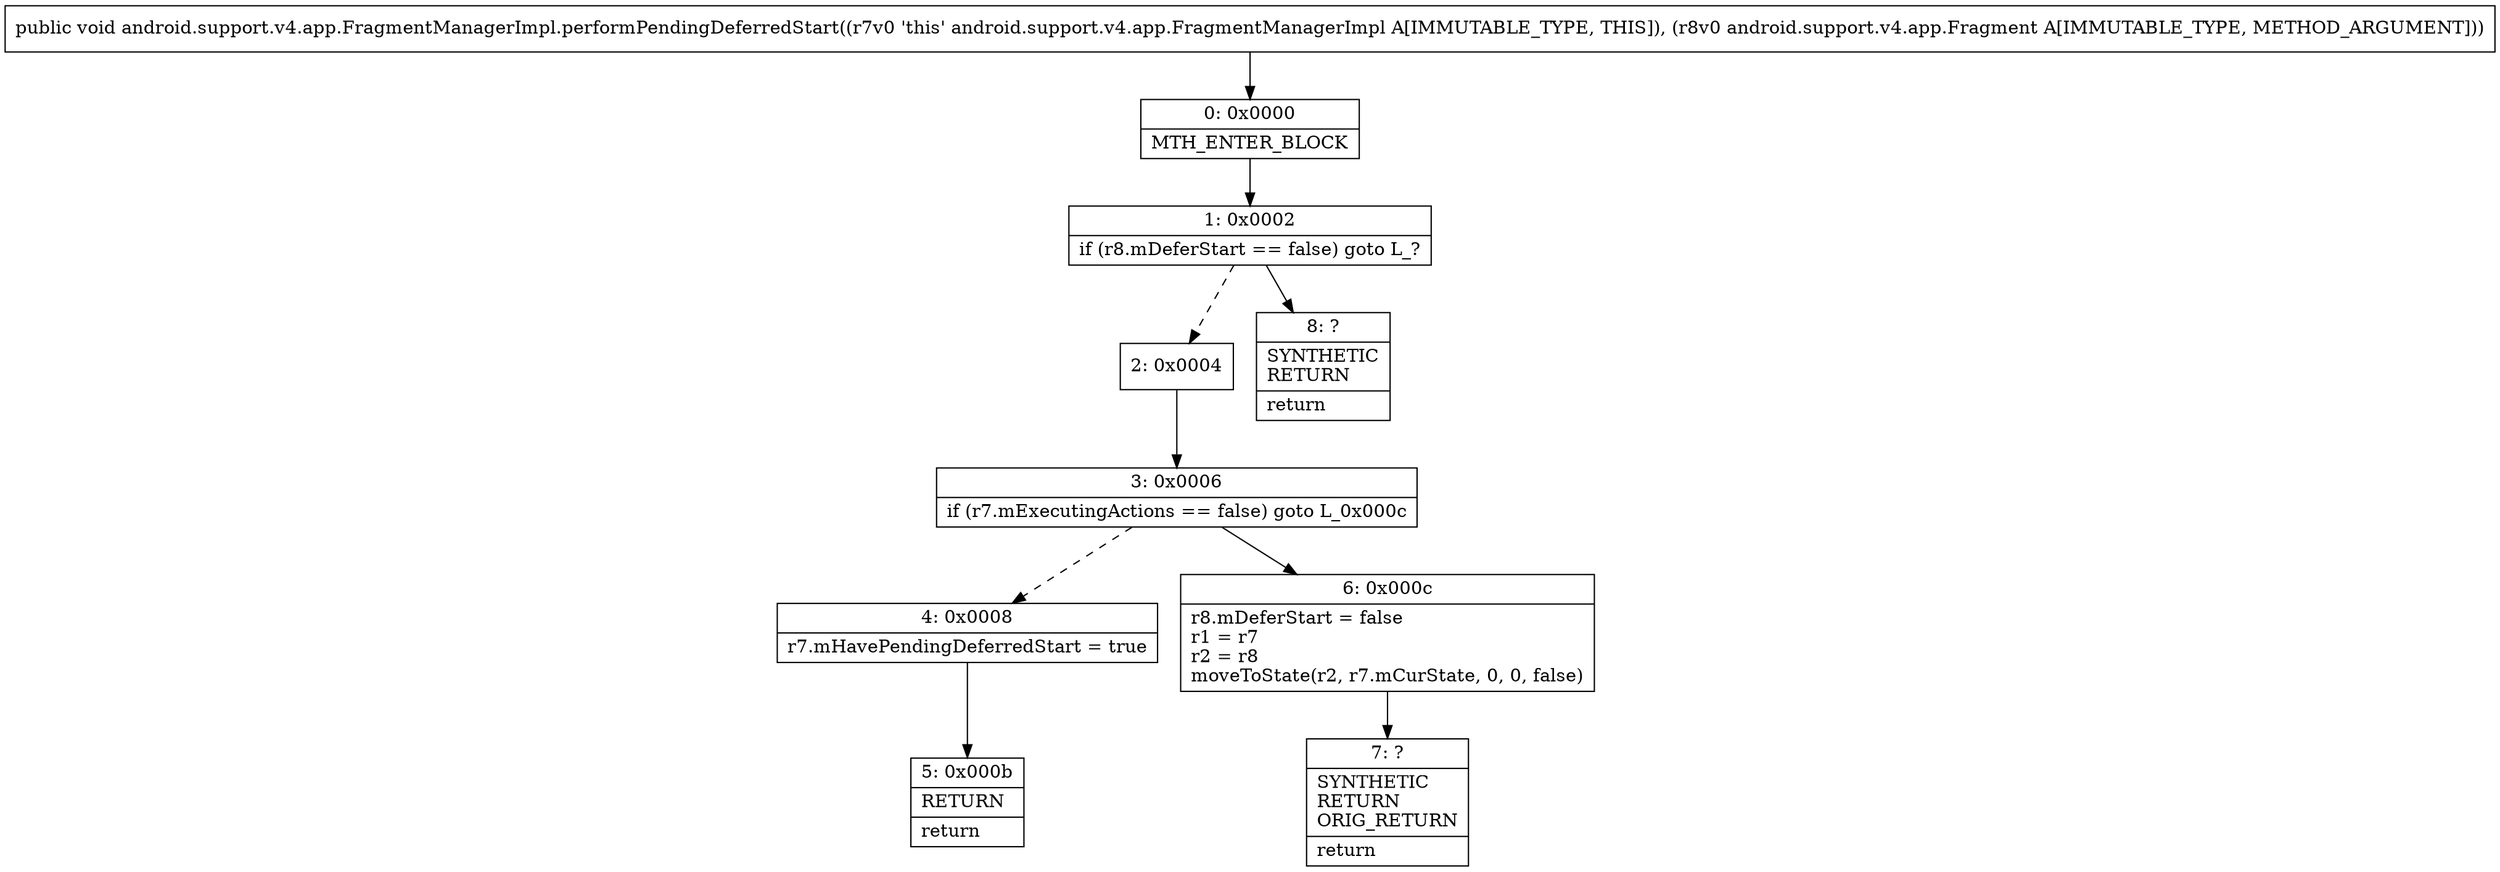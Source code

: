 digraph "CFG forandroid.support.v4.app.FragmentManagerImpl.performPendingDeferredStart(Landroid\/support\/v4\/app\/Fragment;)V" {
Node_0 [shape=record,label="{0\:\ 0x0000|MTH_ENTER_BLOCK\l}"];
Node_1 [shape=record,label="{1\:\ 0x0002|if (r8.mDeferStart == false) goto L_?\l}"];
Node_2 [shape=record,label="{2\:\ 0x0004}"];
Node_3 [shape=record,label="{3\:\ 0x0006|if (r7.mExecutingActions == false) goto L_0x000c\l}"];
Node_4 [shape=record,label="{4\:\ 0x0008|r7.mHavePendingDeferredStart = true\l}"];
Node_5 [shape=record,label="{5\:\ 0x000b|RETURN\l|return\l}"];
Node_6 [shape=record,label="{6\:\ 0x000c|r8.mDeferStart = false\lr1 = r7\lr2 = r8\lmoveToState(r2, r7.mCurState, 0, 0, false)\l}"];
Node_7 [shape=record,label="{7\:\ ?|SYNTHETIC\lRETURN\lORIG_RETURN\l|return\l}"];
Node_8 [shape=record,label="{8\:\ ?|SYNTHETIC\lRETURN\l|return\l}"];
MethodNode[shape=record,label="{public void android.support.v4.app.FragmentManagerImpl.performPendingDeferredStart((r7v0 'this' android.support.v4.app.FragmentManagerImpl A[IMMUTABLE_TYPE, THIS]), (r8v0 android.support.v4.app.Fragment A[IMMUTABLE_TYPE, METHOD_ARGUMENT])) }"];
MethodNode -> Node_0;
Node_0 -> Node_1;
Node_1 -> Node_2[style=dashed];
Node_1 -> Node_8;
Node_2 -> Node_3;
Node_3 -> Node_4[style=dashed];
Node_3 -> Node_6;
Node_4 -> Node_5;
Node_6 -> Node_7;
}

